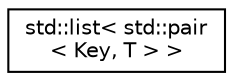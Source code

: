 digraph "Graphical Class Hierarchy"
{
  edge [fontname="Helvetica",fontsize="10",labelfontname="Helvetica",labelfontsize="10"];
  node [fontname="Helvetica",fontsize="10",shape=record];
  rankdir="LR";
  Node0 [label="std::list\< std::pair\l\< Key, T \> \>",height=0.2,width=0.4,color="black", fillcolor="white", style="filled",URL="$classstd_1_1list.html"];
}
